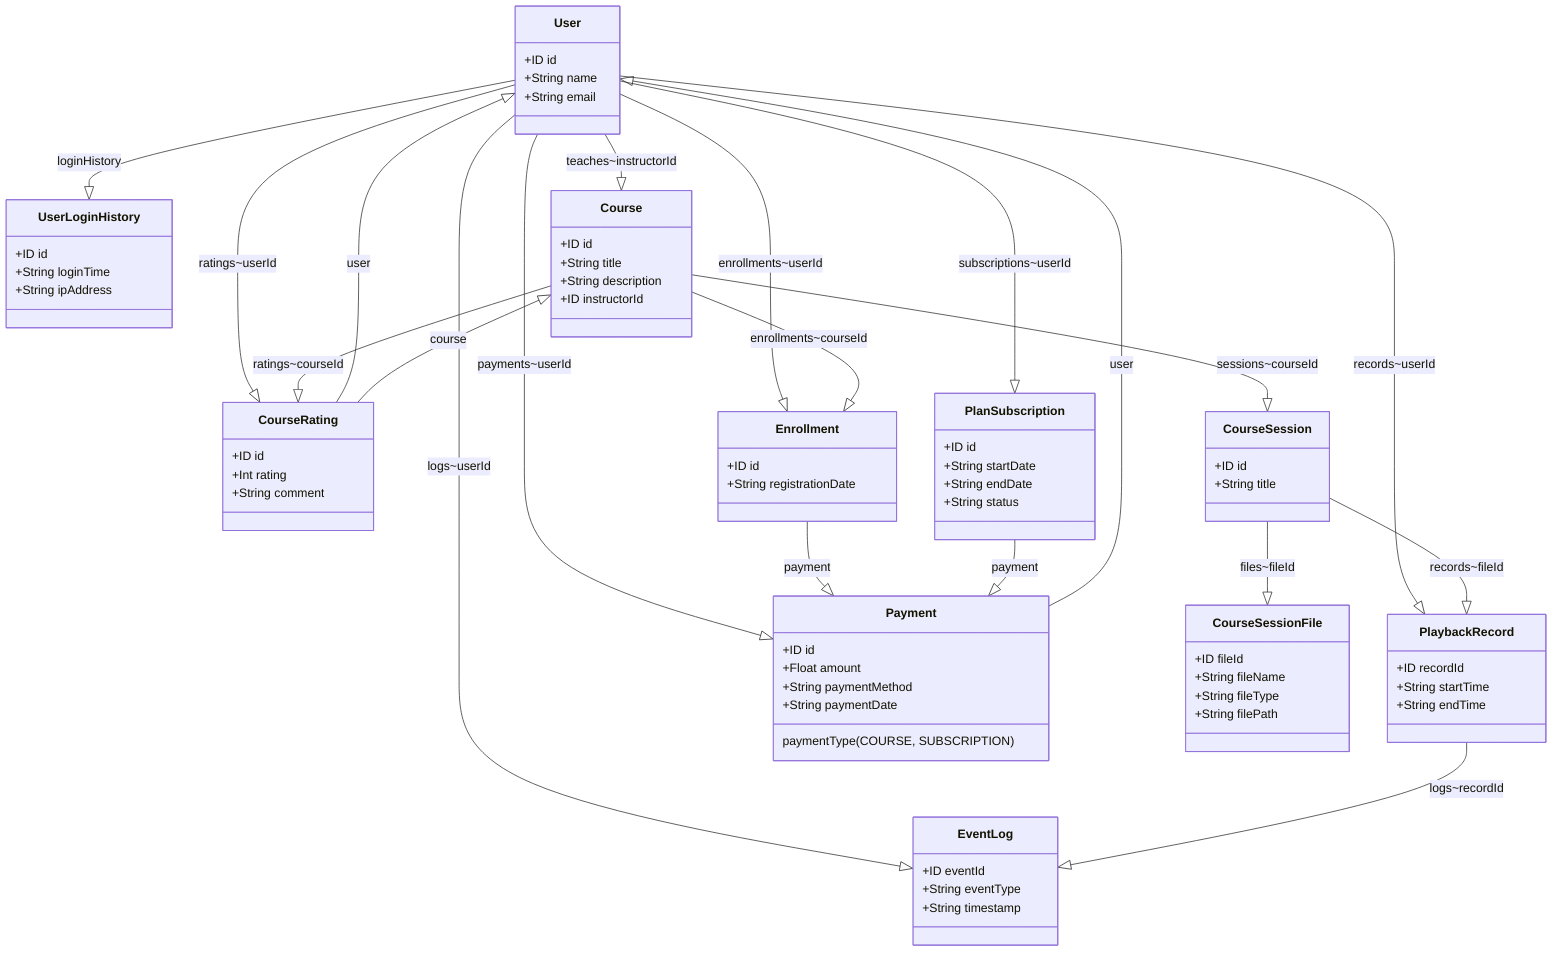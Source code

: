 classDiagram
    User --|> UserLoginHistory : loginHistory
    User --|> Course : teaches~instructorId
    User --|> CourseRating : ratings~userId
    User --|> PlaybackRecord : records~userId
    User --|> EventLog : logs~userId
    User --|> Payment : payments~userId
    User --|> Enrollment : enrollments~userId
    User --|> PlanSubscription : subscriptions~userId

    Course --|> CourseSession : sessions~courseId
    Course --|> CourseRating : ratings~courseId
    Course --|> Enrollment : enrollments~courseId

    CourseSession --|> CourseSessionFile : files~fileId
    CourseSession --|> PlaybackRecord : records~fileId

    CourseRating --|> User : user
    CourseRating --|> Course : course

    PlaybackRecord --|> EventLog : logs~recordId

    Enrollment --|> Payment : payment
    PlanSubscription --|> Payment : payment

    Payment --|> User : user
    Payment : paymentType (COURSE, SUBSCRIPTION)

    class User {
        +ID id
        +String name
        +String email
    }

    class UserLoginHistory {
        +ID id
        +String loginTime
        +String ipAddress
    }

    class Course {
        +ID id
        +String title
        +String description
        +ID instructorId
    }

    class CourseSession {
        +ID id
        +String title
    }

    class CourseSessionFile {
        +ID fileId
        +String fileName
        +String fileType
        +String filePath
    }

    class CourseRating {
        +ID id
        +Int rating
        +String comment
    }

    class PlaybackRecord {
        +ID recordId
        +String startTime
        +String endTime
    }

    class EventLog {
        +ID eventId
        +String eventType
        +String timestamp
    }

    class Payment {
        +ID id
        +Float amount
        +String paymentMethod
        +String paymentDate
    }

    class Enrollment {
        +ID id
        +String registrationDate
    }

    class PlanSubscription {
        +ID id
        +String startDate
        +String endDate
        +String status
    }